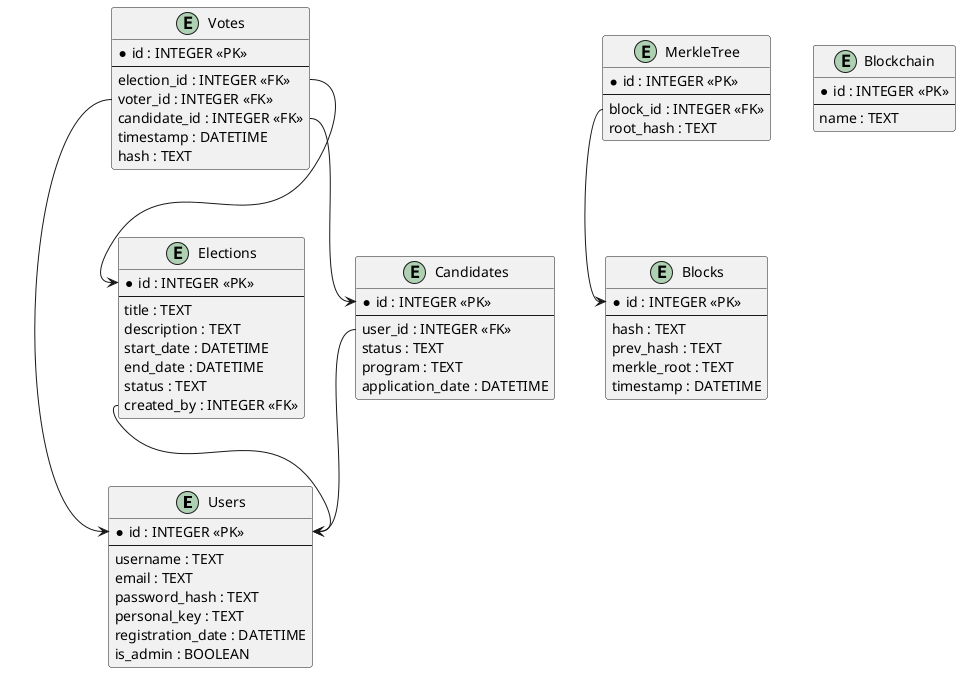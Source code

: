@startuml
entity Users {
  * id : INTEGER <<PK>>
  --
  username : TEXT
  email : TEXT
  password_hash : TEXT
  personal_key : TEXT
  registration_date : DATETIME
  is_admin : BOOLEAN
}

entity Elections {
  * id : INTEGER <<PK>>
  --
  title : TEXT
  description : TEXT
  start_date : DATETIME
  end_date : DATETIME
  status : TEXT
  created_by : INTEGER <<FK>>
}

entity Candidates {
  * id : INTEGER <<PK>>
  --
  user_id : INTEGER <<FK>>
  status : TEXT
  program : TEXT
  application_date : DATETIME
}

entity Votes {
  * id : INTEGER <<PK>>
  --
  election_id : INTEGER <<FK>>
  voter_id : INTEGER <<FK>>
  candidate_id : INTEGER <<FK>>
  timestamp : DATETIME
  hash : TEXT
}

entity Blocks {
  * id : INTEGER <<PK>>
  --
  hash : TEXT
  prev_hash : TEXT
  merkle_root : TEXT
  timestamp : DATETIME
}

entity Blockchain {
  * id : INTEGER <<PK>>
  --
  name : TEXT
}

entity MerkleTree {
  * id : INTEGER <<PK>>
  --
  block_id : INTEGER <<FK>>
  root_hash : TEXT
}

Elections::created_by --> Users::id
Candidates::user_id --> Users::id
Votes::voter_id --> Users::id
Votes::election_id --> Elections::id
Votes::candidate_id --> Candidates::id
MerkleTree::block_id --> Blocks::id
@enduml
